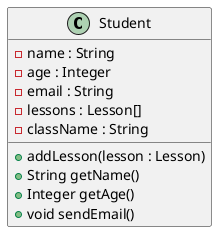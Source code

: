 @startuml
class Student {
    - name : String
    - age : Integer
    - email : String
    - lessons : Lesson[]
    - className : String

    + addLesson(lesson : Lesson)
    + String getName()
    + Integer getAge()
    + void sendEmail()
}
@enduml
